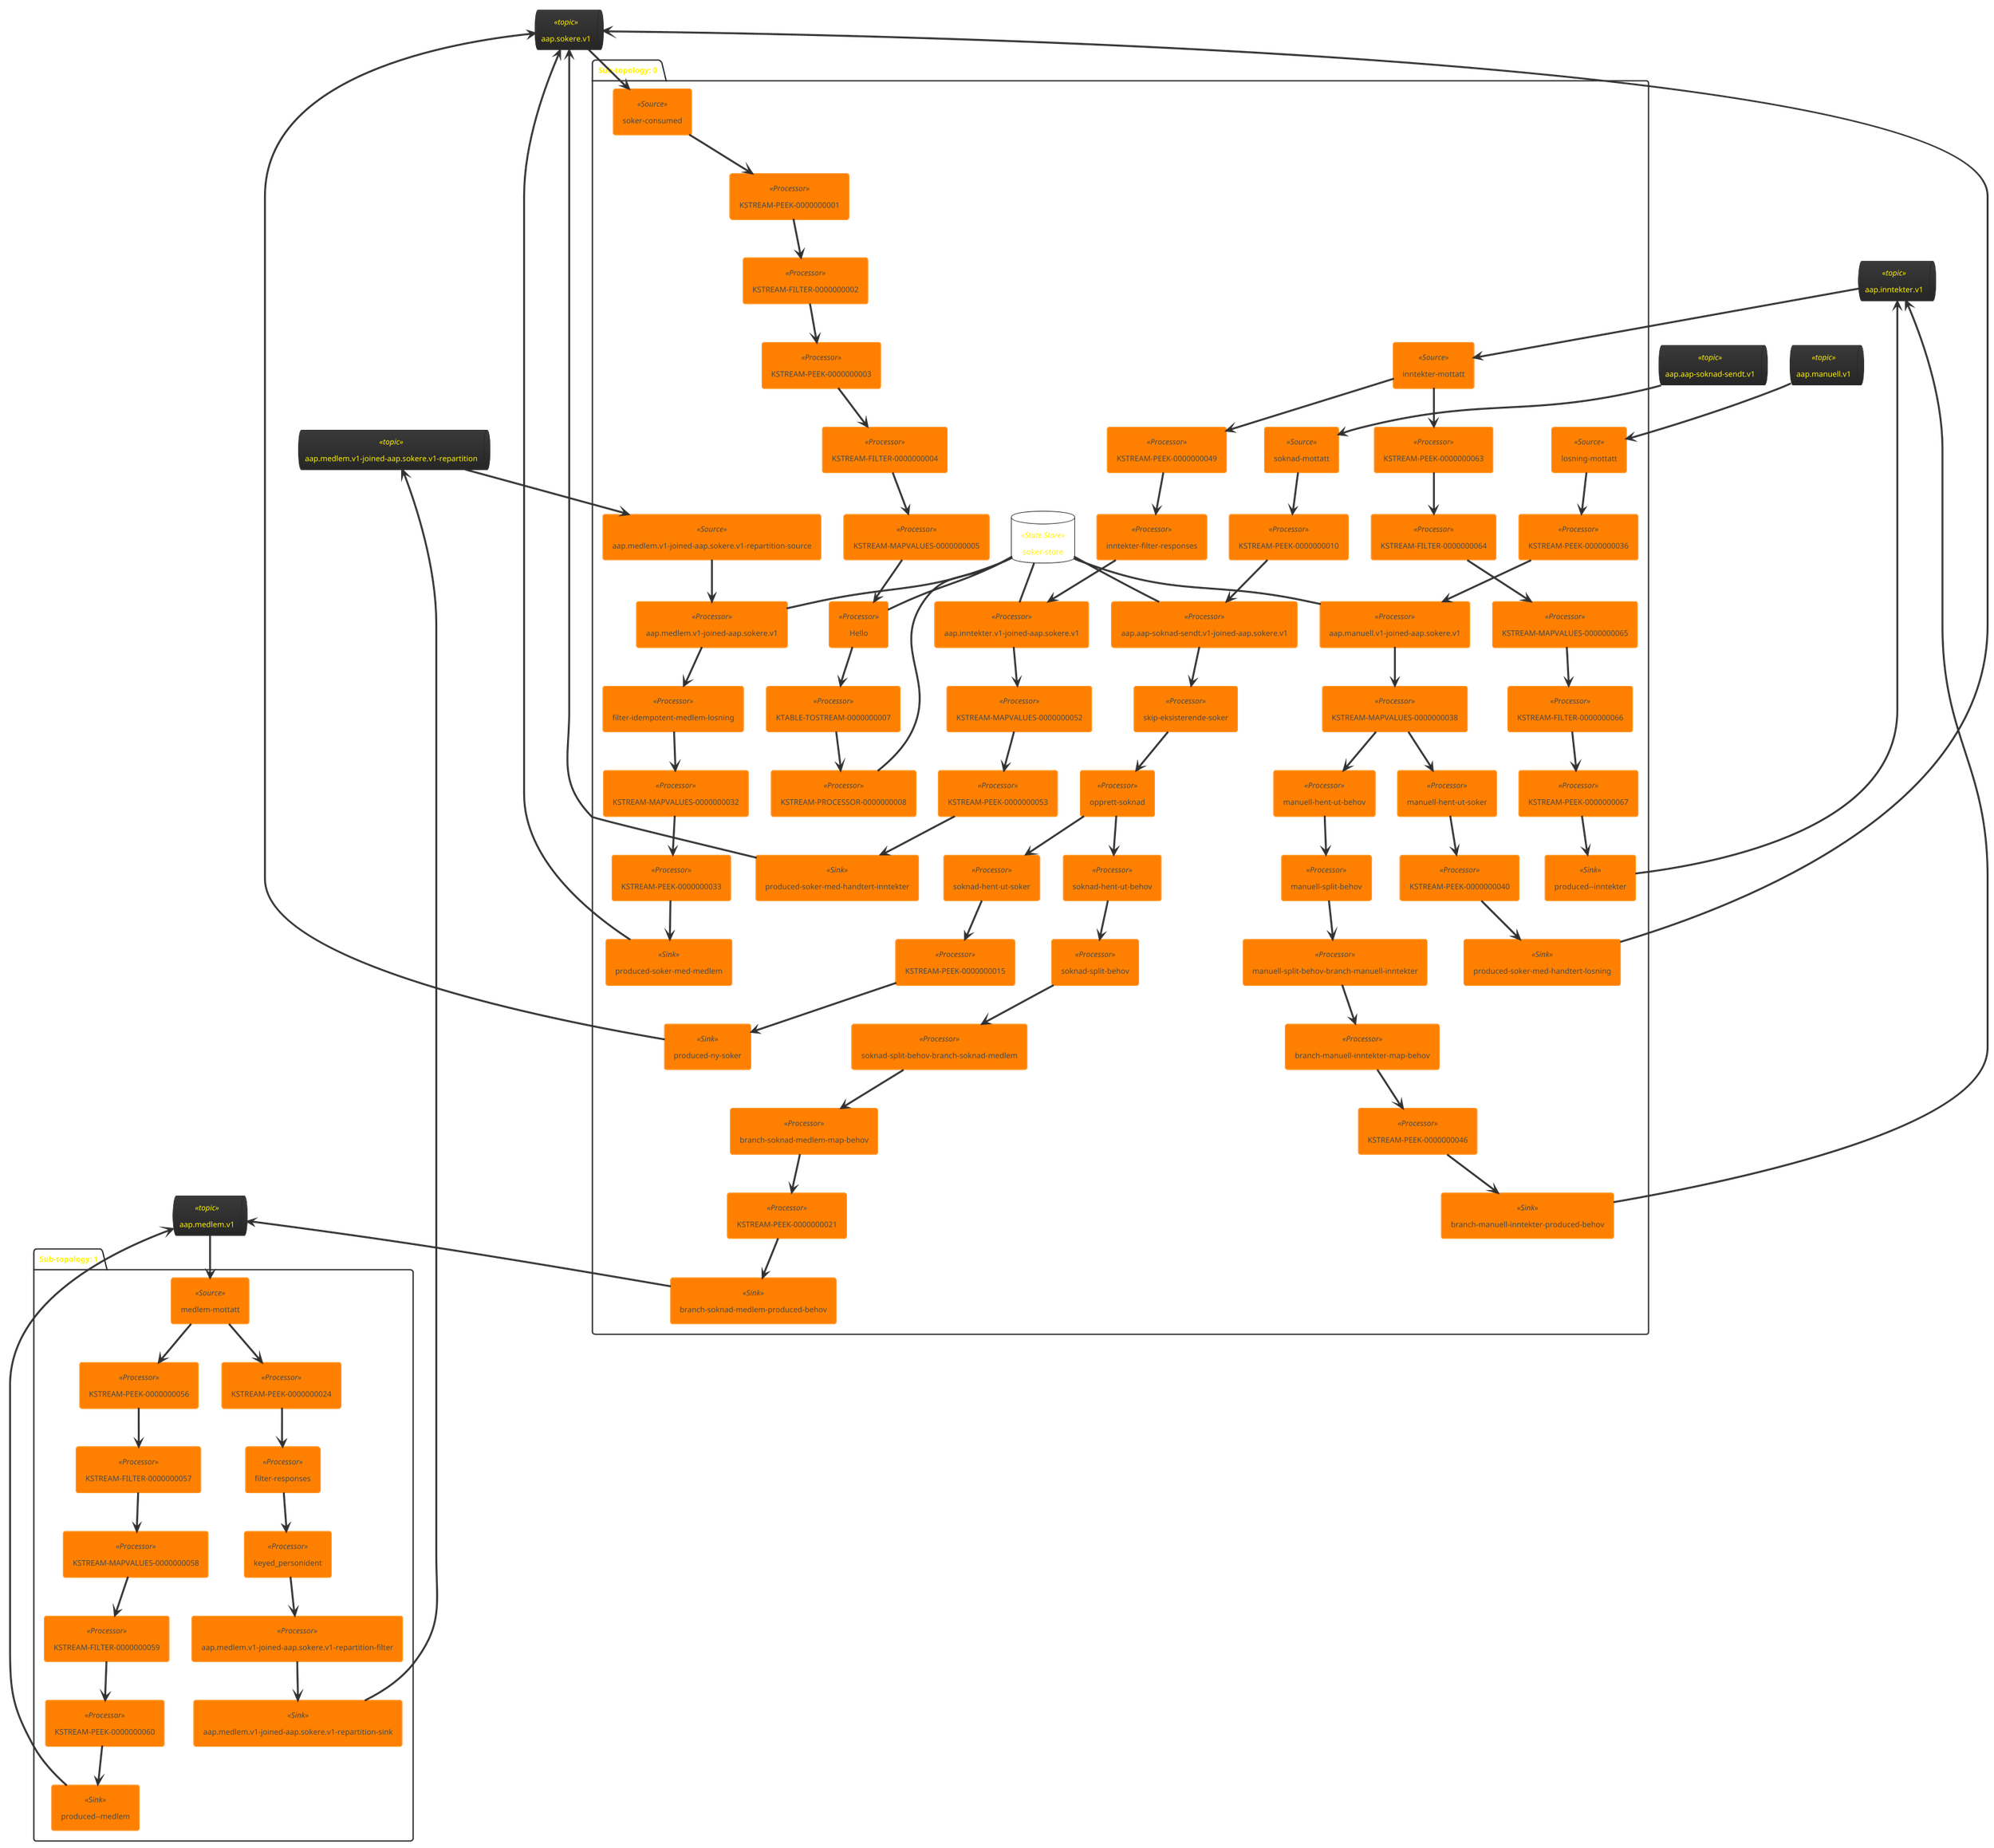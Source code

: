 @startuml
!theme black-knight
queue "aap.inntekter.v1" <<topic>> as aap_inntekter_v1
queue "aap.medlem.v1" <<topic>> as aap_medlem_v1
queue "aap.sokere.v1" <<topic>> as aap_sokere_v1
queue "aap.aap-soknad-sendt.v1" <<topic>> as aap_aap_soknad_sendt_v1
queue "aap.manuell.v1" <<topic>> as aap_manuell_v1
queue "aap.medlem.v1-joined-aap.sokere.v1-repartition" <<topic>> as aap_medlem_v1_joined_aap_sokere_v1_repartition
package "Sub-topology: 0" {
	database "soker-store" <<State Store>> as soker_store
	agent "soknad-mottatt" <<Source>> as soknad_mottatt
	agent "KSTREAM-PEEK-0000000010" <<Processor>> as KSTREAM_PEEK_0000000010
	agent "inntekter-mottatt" <<Source>> as inntekter_mottatt
	agent "losning-mottatt" <<Source>> as losning_mottatt
	agent "KSTREAM-PEEK-0000000036" <<Processor>> as KSTREAM_PEEK_0000000036
	agent "aap.aap-soknad-sendt.v1-joined-aap.sokere.v1" <<Processor>> as aap_aap_soknad_sendt_v1_joined_aap_sokere_v1
	agent "aap.manuell.v1-joined-aap.sokere.v1" <<Processor>> as aap_manuell_v1_joined_aap_sokere_v1
	agent "skip-eksisterende-soker" <<Processor>> as skip_eksisterende_soker
	agent "KSTREAM-MAPVALUES-0000000038" <<Processor>> as KSTREAM_MAPVALUES_0000000038
	agent "opprett-soknad" <<Processor>> as opprett_soknad
	agent "soker-consumed" <<Source>> as soker_consumed
	agent "KSTREAM-PEEK-0000000001" <<Processor>> as KSTREAM_PEEK_0000000001
	agent "KSTREAM-FILTER-0000000002" <<Processor>> as KSTREAM_FILTER_0000000002
	agent "KSTREAM-PEEK-0000000003" <<Processor>> as KSTREAM_PEEK_0000000003
	agent "KSTREAM-PEEK-0000000049" <<Processor>> as KSTREAM_PEEK_0000000049
	agent "KSTREAM-PEEK-0000000063" <<Processor>> as KSTREAM_PEEK_0000000063
	agent "aap.medlem.v1-joined-aap.sokere.v1-repartition-source" <<Source>> as aap_medlem_v1_joined_aap_sokere_v1_repartition_source
	agent "manuell-hent-ut-behov" <<Processor>> as manuell_hent_ut_behov
	agent "soknad-hent-ut-behov" <<Processor>> as soknad_hent_ut_behov
	agent "KSTREAM-FILTER-0000000004" <<Processor>> as KSTREAM_FILTER_0000000004
	agent "KSTREAM-FILTER-0000000064" <<Processor>> as KSTREAM_FILTER_0000000064
	agent "aap.medlem.v1-joined-aap.sokere.v1" <<Processor>> as aap_medlem_v1_joined_aap_sokere_v1
	agent "inntekter-filter-responses" <<Processor>> as inntekter_filter_responses
	agent "manuell-split-behov" <<Processor>> as manuell_split_behov
	agent "soknad-split-behov" <<Processor>> as soknad_split_behov
	agent "KSTREAM-MAPVALUES-0000000005" <<Processor>> as KSTREAM_MAPVALUES_0000000005
	agent "KSTREAM-MAPVALUES-0000000065" <<Processor>> as KSTREAM_MAPVALUES_0000000065
	agent "aap.inntekter.v1-joined-aap.sokere.v1" <<Processor>> as aap_inntekter_v1_joined_aap_sokere_v1
	agent "filter-idempotent-medlem-losning" <<Processor>> as filter_idempotent_medlem_losning
	agent "manuell-split-behov-branch-manuell-inntekter" <<Processor>> as manuell_split_behov_branch_manuell_inntekter
	agent "soknad-split-behov-branch-soknad-medlem" <<Processor>> as soknad_split_behov_branch_soknad_medlem
	agent "Hello" <<Processor>> as Hello
	agent "KSTREAM-FILTER-0000000066" <<Processor>> as KSTREAM_FILTER_0000000066
	agent "KSTREAM-MAPVALUES-0000000032" <<Processor>> as KSTREAM_MAPVALUES_0000000032
	agent "KSTREAM-MAPVALUES-0000000052" <<Processor>> as KSTREAM_MAPVALUES_0000000052
	agent "branch-manuell-inntekter-map-behov" <<Processor>> as branch_manuell_inntekter_map_behov
	agent "branch-soknad-medlem-map-behov" <<Processor>> as branch_soknad_medlem_map_behov
	agent "manuell-hent-ut-soker" <<Processor>> as manuell_hent_ut_soker
	agent "soknad-hent-ut-soker" <<Processor>> as soknad_hent_ut_soker
	agent "KSTREAM-PEEK-0000000015" <<Processor>> as KSTREAM_PEEK_0000000015
	agent "KSTREAM-PEEK-0000000021" <<Processor>> as KSTREAM_PEEK_0000000021
	agent "KSTREAM-PEEK-0000000033" <<Processor>> as KSTREAM_PEEK_0000000033
	agent "KSTREAM-PEEK-0000000040" <<Processor>> as KSTREAM_PEEK_0000000040
	agent "KSTREAM-PEEK-0000000046" <<Processor>> as KSTREAM_PEEK_0000000046
	agent "KSTREAM-PEEK-0000000053" <<Processor>> as KSTREAM_PEEK_0000000053
	agent "KSTREAM-PEEK-0000000067" <<Processor>> as KSTREAM_PEEK_0000000067
	agent "KTABLE-TOSTREAM-0000000007" <<Processor>> as KTABLE_TOSTREAM_0000000007
	agent "KSTREAM-PROCESSOR-0000000008" <<Processor>> as KSTREAM_PROCESSOR_0000000008
	agent "branch-manuell-inntekter-produced-behov" <<Sink>> as branch_manuell_inntekter_produced_behov
	agent "branch-soknad-medlem-produced-behov" <<Sink>> as branch_soknad_medlem_produced_behov
	agent "produced--inntekter" <<Sink>> as produced__inntekter
	agent "produced-ny-soker" <<Sink>> as produced_ny_soker
	agent "produced-soker-med-handtert-inntekter" <<Sink>> as produced_soker_med_handtert_inntekter
	agent "produced-soker-med-handtert-losning" <<Sink>> as produced_soker_med_handtert_losning
	agent "produced-soker-med-medlem" <<Sink>> as produced_soker_med_medlem
	aap_aap_soknad_sendt_v1 --> soknad_mottatt
	aap_inntekter_v1 --> inntekter_mottatt
	aap_manuell_v1 --> losning_mottatt
	soker_store -- aap_aap_soknad_sendt_v1_joined_aap_sokere_v1
	soker_store -- aap_manuell_v1_joined_aap_sokere_v1
	aap_sokere_v1 --> soker_consumed
	aap_medlem_v1_joined_aap_sokere_v1_repartition --> aap_medlem_v1_joined_aap_sokere_v1_repartition_source
	soker_store -- aap_medlem_v1_joined_aap_sokere_v1
	soker_store -- aap_inntekter_v1_joined_aap_sokere_v1
	soker_store -- Hello
	soker_store -- KSTREAM_PROCESSOR_0000000008
	aap_inntekter_v1 <-- branch_manuell_inntekter_produced_behov
	aap_medlem_v1 <-- branch_soknad_medlem_produced_behov
	aap_inntekter_v1 <-- produced__inntekter
	aap_sokere_v1 <-- produced_ny_soker
	aap_sokere_v1 <-- produced_soker_med_handtert_inntekter
	aap_sokere_v1 <-- produced_soker_med_handtert_losning
	aap_sokere_v1 <-- produced_soker_med_medlem
	soknad_mottatt --> KSTREAM_PEEK_0000000010
	KSTREAM_PEEK_0000000010 --> aap_aap_soknad_sendt_v1_joined_aap_sokere_v1
	inntekter_mottatt --> KSTREAM_PEEK_0000000063
	inntekter_mottatt --> KSTREAM_PEEK_0000000049
	losning_mottatt --> KSTREAM_PEEK_0000000036
	KSTREAM_PEEK_0000000036 --> aap_manuell_v1_joined_aap_sokere_v1
	aap_aap_soknad_sendt_v1_joined_aap_sokere_v1 --> skip_eksisterende_soker
	aap_manuell_v1_joined_aap_sokere_v1 --> KSTREAM_MAPVALUES_0000000038
	skip_eksisterende_soker --> opprett_soknad
	KSTREAM_MAPVALUES_0000000038 --> manuell_hent_ut_behov
	KSTREAM_MAPVALUES_0000000038 --> manuell_hent_ut_soker
	opprett_soknad --> soknad_hent_ut_behov
	opprett_soknad --> soknad_hent_ut_soker
	soker_consumed --> KSTREAM_PEEK_0000000001
	KSTREAM_PEEK_0000000001 --> KSTREAM_FILTER_0000000002
	KSTREAM_FILTER_0000000002 --> KSTREAM_PEEK_0000000003
	KSTREAM_PEEK_0000000003 --> KSTREAM_FILTER_0000000004
	KSTREAM_PEEK_0000000049 --> inntekter_filter_responses
	KSTREAM_PEEK_0000000063 --> KSTREAM_FILTER_0000000064
	aap_medlem_v1_joined_aap_sokere_v1_repartition_source --> aap_medlem_v1_joined_aap_sokere_v1
	manuell_hent_ut_behov --> manuell_split_behov
	soknad_hent_ut_behov --> soknad_split_behov
	KSTREAM_FILTER_0000000004 --> KSTREAM_MAPVALUES_0000000005
	KSTREAM_FILTER_0000000064 --> KSTREAM_MAPVALUES_0000000065
	aap_medlem_v1_joined_aap_sokere_v1 --> filter_idempotent_medlem_losning
	inntekter_filter_responses --> aap_inntekter_v1_joined_aap_sokere_v1
	manuell_split_behov --> manuell_split_behov_branch_manuell_inntekter
	soknad_split_behov --> soknad_split_behov_branch_soknad_medlem
	KSTREAM_MAPVALUES_0000000005 --> Hello
	KSTREAM_MAPVALUES_0000000065 --> KSTREAM_FILTER_0000000066
	aap_inntekter_v1_joined_aap_sokere_v1 --> KSTREAM_MAPVALUES_0000000052
	filter_idempotent_medlem_losning --> KSTREAM_MAPVALUES_0000000032
	manuell_split_behov_branch_manuell_inntekter --> branch_manuell_inntekter_map_behov
	soknad_split_behov_branch_soknad_medlem --> branch_soknad_medlem_map_behov
	Hello --> KTABLE_TOSTREAM_0000000007
	KSTREAM_FILTER_0000000066 --> KSTREAM_PEEK_0000000067
	KSTREAM_MAPVALUES_0000000032 --> KSTREAM_PEEK_0000000033
	KSTREAM_MAPVALUES_0000000052 --> KSTREAM_PEEK_0000000053
	branch_manuell_inntekter_map_behov --> KSTREAM_PEEK_0000000046
	branch_soknad_medlem_map_behov --> KSTREAM_PEEK_0000000021
	manuell_hent_ut_soker --> KSTREAM_PEEK_0000000040
	soknad_hent_ut_soker --> KSTREAM_PEEK_0000000015
	KSTREAM_PEEK_0000000015 --> produced_ny_soker
	KSTREAM_PEEK_0000000021 --> branch_soknad_medlem_produced_behov
	KSTREAM_PEEK_0000000033 --> produced_soker_med_medlem
	KSTREAM_PEEK_0000000040 --> produced_soker_med_handtert_losning
	KSTREAM_PEEK_0000000046 --> branch_manuell_inntekter_produced_behov
	KSTREAM_PEEK_0000000053 --> produced_soker_med_handtert_inntekter
	KSTREAM_PEEK_0000000067 --> produced__inntekter
	KTABLE_TOSTREAM_0000000007 --> KSTREAM_PROCESSOR_0000000008
}
package "Sub-topology: 1" {
	agent "medlem-mottatt" <<Source>> as medlem_mottatt
	agent "KSTREAM-PEEK-0000000056" <<Processor>> as KSTREAM_PEEK_0000000056
	agent "KSTREAM-FILTER-0000000057" <<Processor>> as KSTREAM_FILTER_0000000057
	agent "KSTREAM-PEEK-0000000024" <<Processor>> as KSTREAM_PEEK_0000000024
	agent "KSTREAM-MAPVALUES-0000000058" <<Processor>> as KSTREAM_MAPVALUES_0000000058
	agent "filter-responses" <<Processor>> as filter_responses
	agent "KSTREAM-FILTER-0000000059" <<Processor>> as KSTREAM_FILTER_0000000059
	agent "keyed_personident" <<Processor>> as keyed_personident
	agent "KSTREAM-PEEK-0000000060" <<Processor>> as KSTREAM_PEEK_0000000060
	agent "aap.medlem.v1-joined-aap.sokere.v1-repartition-filter" <<Processor>> as aap_medlem_v1_joined_aap_sokere_v1_repartition_filter
	agent "aap.medlem.v1-joined-aap.sokere.v1-repartition-sink" <<Sink>> as aap_medlem_v1_joined_aap_sokere_v1_repartition_sink
	agent "produced--medlem" <<Sink>> as produced__medlem
	aap_medlem_v1 --> medlem_mottatt
	aap_medlem_v1_joined_aap_sokere_v1_repartition <-- aap_medlem_v1_joined_aap_sokere_v1_repartition_sink
	aap_medlem_v1 <-- produced__medlem
	medlem_mottatt --> KSTREAM_PEEK_0000000024
	medlem_mottatt --> KSTREAM_PEEK_0000000056
	KSTREAM_PEEK_0000000056 --> KSTREAM_FILTER_0000000057
	KSTREAM_FILTER_0000000057 --> KSTREAM_MAPVALUES_0000000058
	KSTREAM_PEEK_0000000024 --> filter_responses
	KSTREAM_MAPVALUES_0000000058 --> KSTREAM_FILTER_0000000059
	filter_responses --> keyed_personident
	KSTREAM_FILTER_0000000059 --> KSTREAM_PEEK_0000000060
	keyed_personident --> aap_medlem_v1_joined_aap_sokere_v1_repartition_filter
	KSTREAM_PEEK_0000000060 --> produced__medlem
	aap_medlem_v1_joined_aap_sokere_v1_repartition_filter --> aap_medlem_v1_joined_aap_sokere_v1_repartition_sink
}
@enduml